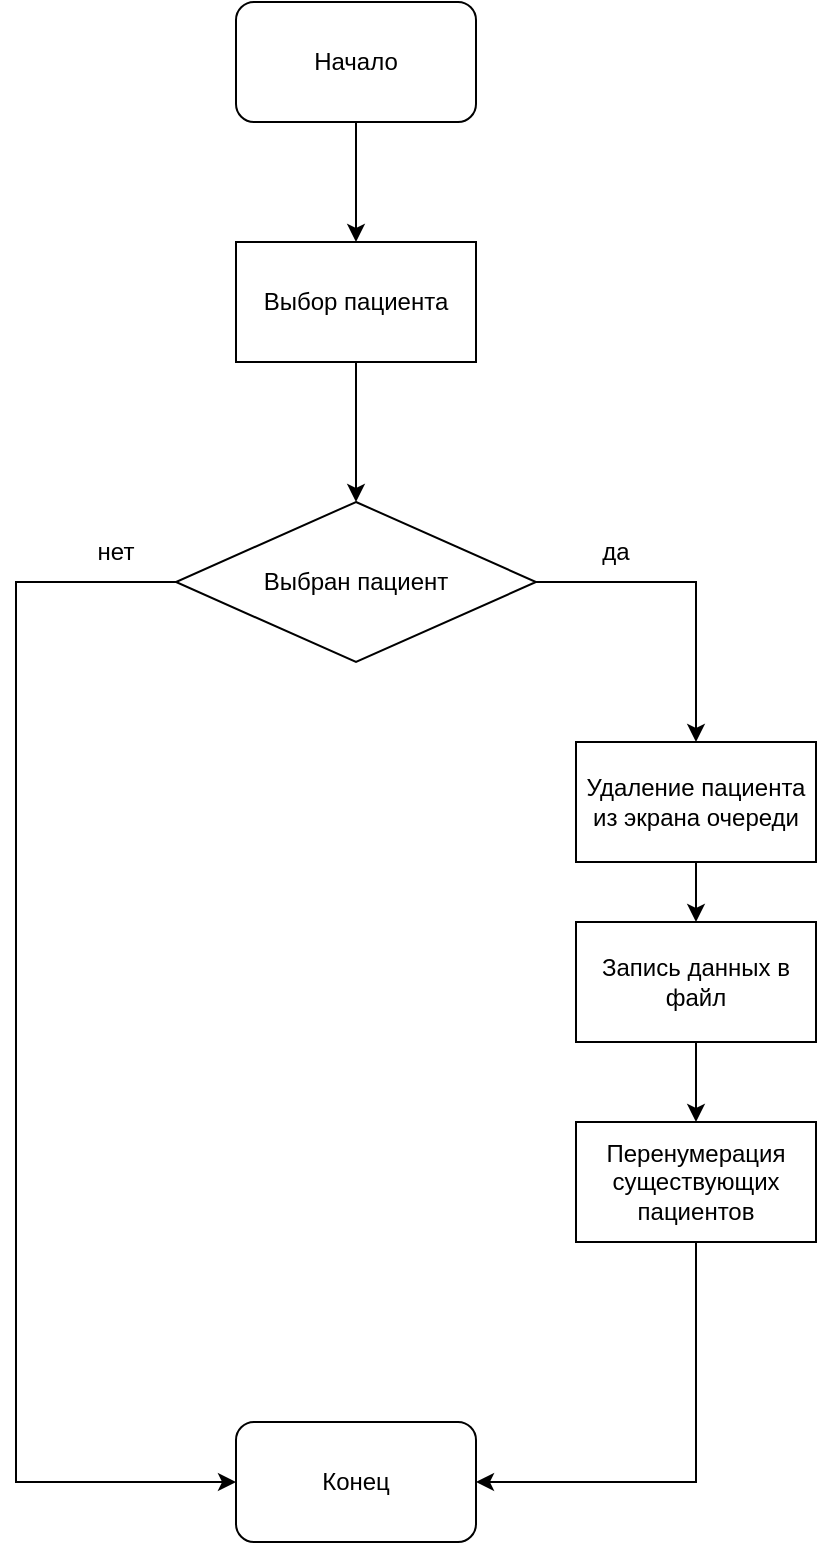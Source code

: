 <mxfile version="22.1.21" type="device">
  <diagram name="Страница — 1" id="eVp_iJxHW6G7oYAjlvX-">
    <mxGraphModel dx="2074" dy="1151" grid="1" gridSize="10" guides="1" tooltips="1" connect="1" arrows="1" fold="1" page="1" pageScale="1" pageWidth="827" pageHeight="1169" math="0" shadow="0">
      <root>
        <mxCell id="0" />
        <mxCell id="1" parent="0" />
        <mxCell id="wY5DtskKC8tCAS8B_LYQ-1" value="Начало" style="rounded=1;whiteSpace=wrap;html=1;" vertex="1" parent="1">
          <mxGeometry x="370" y="20" width="120" height="60" as="geometry" />
        </mxCell>
        <mxCell id="wY5DtskKC8tCAS8B_LYQ-2" value="" style="endArrow=classic;html=1;rounded=0;exitX=0.5;exitY=1;exitDx=0;exitDy=0;entryX=0.5;entryY=0;entryDx=0;entryDy=0;" edge="1" parent="1" source="wY5DtskKC8tCAS8B_LYQ-1" target="wY5DtskKC8tCAS8B_LYQ-3">
          <mxGeometry width="50" height="50" relative="1" as="geometry">
            <mxPoint x="390" y="510" as="sourcePoint" />
            <mxPoint x="430" y="140" as="targetPoint" />
          </mxGeometry>
        </mxCell>
        <mxCell id="wY5DtskKC8tCAS8B_LYQ-3" value="Выбор пациента" style="rounded=0;whiteSpace=wrap;html=1;" vertex="1" parent="1">
          <mxGeometry x="370" y="140" width="120" height="60" as="geometry" />
        </mxCell>
        <mxCell id="wY5DtskKC8tCAS8B_LYQ-7" value="Выбран пациент" style="rhombus;whiteSpace=wrap;html=1;rounded=0;" vertex="1" parent="1">
          <mxGeometry x="340" y="270" width="180" height="80" as="geometry" />
        </mxCell>
        <mxCell id="wY5DtskKC8tCAS8B_LYQ-9" value="" style="endArrow=classic;html=1;rounded=0;exitX=1;exitY=0.5;exitDx=0;exitDy=0;entryX=0.5;entryY=0;entryDx=0;entryDy=0;" edge="1" parent="1" source="wY5DtskKC8tCAS8B_LYQ-7">
          <mxGeometry width="50" height="50" relative="1" as="geometry">
            <mxPoint x="390" y="380" as="sourcePoint" />
            <mxPoint x="600" y="390" as="targetPoint" />
            <Array as="points">
              <mxPoint x="600" y="310" />
            </Array>
          </mxGeometry>
        </mxCell>
        <mxCell id="wY5DtskKC8tCAS8B_LYQ-16" value="" style="edgeStyle=orthogonalEdgeStyle;rounded=0;orthogonalLoop=1;jettySize=auto;html=1;entryX=1;entryY=0.5;entryDx=0;entryDy=0;exitX=0.5;exitY=1;exitDx=0;exitDy=0;" edge="1" parent="1" source="wY5DtskKC8tCAS8B_LYQ-28" target="wY5DtskKC8tCAS8B_LYQ-15">
          <mxGeometry relative="1" as="geometry">
            <mxPoint x="600" y="680" as="sourcePoint" />
            <mxPoint x="490" y="870" as="targetPoint" />
            <Array as="points">
              <mxPoint x="600" y="760" />
            </Array>
          </mxGeometry>
        </mxCell>
        <mxCell id="wY5DtskKC8tCAS8B_LYQ-27" value="" style="edgeStyle=orthogonalEdgeStyle;rounded=0;orthogonalLoop=1;jettySize=auto;html=1;" edge="1" parent="1" source="wY5DtskKC8tCAS8B_LYQ-13" target="wY5DtskKC8tCAS8B_LYQ-26">
          <mxGeometry relative="1" as="geometry" />
        </mxCell>
        <mxCell id="wY5DtskKC8tCAS8B_LYQ-13" value="Удаление пациента из экрана очереди" style="whiteSpace=wrap;html=1;" vertex="1" parent="1">
          <mxGeometry x="540" y="390" width="120" height="60" as="geometry" />
        </mxCell>
        <mxCell id="wY5DtskKC8tCAS8B_LYQ-15" value="Конец" style="rounded=1;whiteSpace=wrap;html=1;" vertex="1" parent="1">
          <mxGeometry x="370" y="730" width="120" height="60" as="geometry" />
        </mxCell>
        <mxCell id="wY5DtskKC8tCAS8B_LYQ-17" value="" style="endArrow=classic;html=1;rounded=0;exitX=0;exitY=0.5;exitDx=0;exitDy=0;entryX=0;entryY=0.5;entryDx=0;entryDy=0;" edge="1" parent="1" source="wY5DtskKC8tCAS8B_LYQ-7" target="wY5DtskKC8tCAS8B_LYQ-15">
          <mxGeometry width="50" height="50" relative="1" as="geometry">
            <mxPoint x="340" y="310" as="sourcePoint" />
            <mxPoint x="260" y="760" as="targetPoint" />
            <Array as="points">
              <mxPoint x="260" y="310" />
              <mxPoint x="260" y="760" />
            </Array>
          </mxGeometry>
        </mxCell>
        <mxCell id="wY5DtskKC8tCAS8B_LYQ-21" value="да" style="text;html=1;strokeColor=none;fillColor=none;align=center;verticalAlign=middle;whiteSpace=wrap;rounded=0;" vertex="1" parent="1">
          <mxGeometry x="530" y="280" width="60" height="30" as="geometry" />
        </mxCell>
        <mxCell id="wY5DtskKC8tCAS8B_LYQ-23" value="нет" style="text;html=1;strokeColor=none;fillColor=none;align=center;verticalAlign=middle;whiteSpace=wrap;rounded=0;" vertex="1" parent="1">
          <mxGeometry x="280" y="280" width="60" height="30" as="geometry" />
        </mxCell>
        <mxCell id="wY5DtskKC8tCAS8B_LYQ-25" value="" style="endArrow=classic;html=1;rounded=0;exitX=0.5;exitY=1;exitDx=0;exitDy=0;entryX=0.5;entryY=0;entryDx=0;entryDy=0;" edge="1" parent="1" source="wY5DtskKC8tCAS8B_LYQ-3" target="wY5DtskKC8tCAS8B_LYQ-7">
          <mxGeometry width="50" height="50" relative="1" as="geometry">
            <mxPoint x="220" y="530" as="sourcePoint" />
            <mxPoint x="270" y="480" as="targetPoint" />
          </mxGeometry>
        </mxCell>
        <mxCell id="wY5DtskKC8tCAS8B_LYQ-29" value="" style="edgeStyle=orthogonalEdgeStyle;rounded=0;orthogonalLoop=1;jettySize=auto;html=1;" edge="1" parent="1" source="wY5DtskKC8tCAS8B_LYQ-26" target="wY5DtskKC8tCAS8B_LYQ-28">
          <mxGeometry relative="1" as="geometry" />
        </mxCell>
        <mxCell id="wY5DtskKC8tCAS8B_LYQ-26" value="Запись данных в файл" style="whiteSpace=wrap;html=1;" vertex="1" parent="1">
          <mxGeometry x="540" y="480" width="120" height="60" as="geometry" />
        </mxCell>
        <mxCell id="wY5DtskKC8tCAS8B_LYQ-28" value="Перенумерация существующих пациентов" style="whiteSpace=wrap;html=1;" vertex="1" parent="1">
          <mxGeometry x="540" y="580" width="120" height="60" as="geometry" />
        </mxCell>
      </root>
    </mxGraphModel>
  </diagram>
</mxfile>

